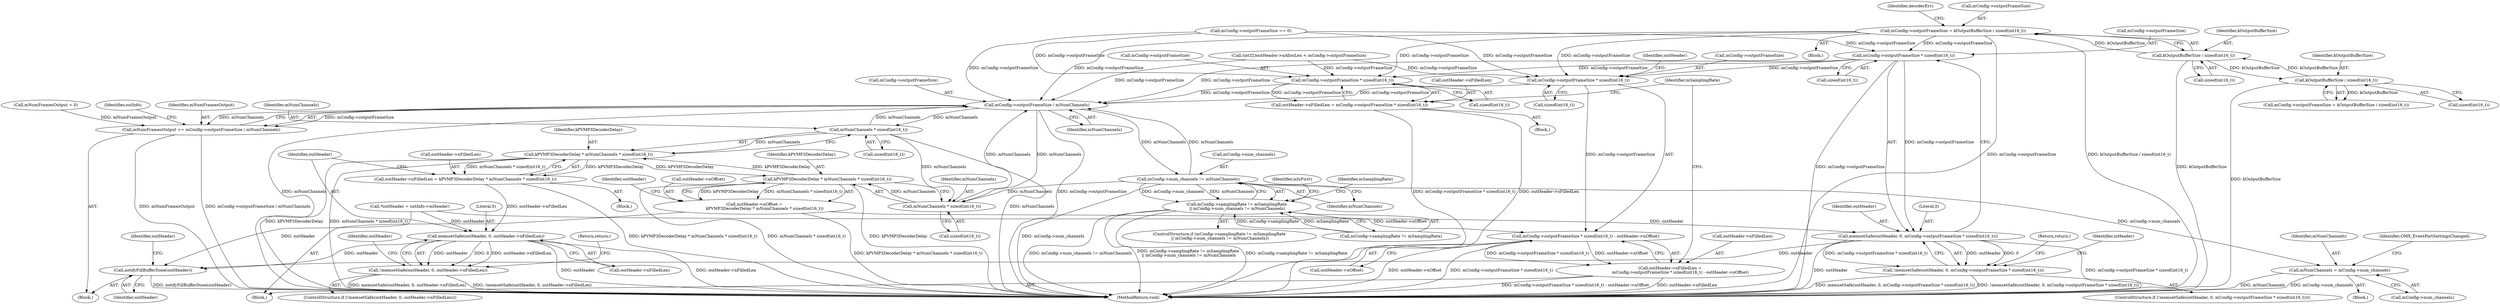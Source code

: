digraph "0_Android_c2639afac631f5c1ffddf70ee8a6fe943d0bedf9@API" {
"1000332" [label="(Call,mConfig->outputFrameSize = kOutputBufferSize / sizeof(int16_t))"];
"1000336" [label="(Call,kOutputBufferSize / sizeof(int16_t))"];
"1000247" [label="(Call,kOutputBufferSize / sizeof(int16_t))"];
"1000394" [label="(Call,mConfig->outputFrameSize * sizeof(int16_t))"];
"1000391" [label="(Call,memsetSafe(outHeader, 0, mConfig->outputFrameSize * sizeof(int16_t)))"];
"1000390" [label="(Call,!memsetSafe(outHeader, 0, mConfig->outputFrameSize * sizeof(int16_t)))"];
"1000559" [label="(Call,notifyFillBufferDone(outHeader))"];
"1000466" [label="(Call,mConfig->outputFrameSize * sizeof(int16_t))"];
"1000465" [label="(Call,mConfig->outputFrameSize * sizeof(int16_t) - outHeader->nOffset)"];
"1000461" [label="(Call,outHeader->nFilledLen =\n                mConfig->outputFrameSize * sizeof(int16_t) - outHeader->nOffset)"];
"1000544" [label="(Call,mConfig->outputFrameSize / mNumChannels)"];
"1000362" [label="(Call,mNumChannels * sizeof(int16_t))"];
"1000360" [label="(Call,kPVMP3DecoderDelay * mNumChannels * sizeof(int16_t))"];
"1000356" [label="(Call,outHeader->nFilledLen = kPVMP3DecoderDelay * mNumChannels * sizeof(int16_t))"];
"1000368" [label="(Call,memsetSafe(outHeader, 0, outHeader->nFilledLen))"];
"1000367" [label="(Call,!memsetSafe(outHeader, 0, outHeader->nFilledLen))"];
"1000455" [label="(Call,kPVMP3DecoderDelay * mNumChannels * sizeof(int16_t))"];
"1000451" [label="(Call,outHeader->nOffset =\n                kPVMP3DecoderDelay * mNumChannels * sizeof(int16_t))"];
"1000457" [label="(Call,mNumChannels * sizeof(int16_t))"];
"1000420" [label="(Call,mConfig->num_channels != mNumChannels)"];
"1000414" [label="(Call,mConfig->samplingRate != mSamplingRate\n || mConfig->num_channels != mNumChannels)"];
"1000431" [label="(Call,mNumChannels = mConfig->num_channels)"];
"1000542" [label="(Call,mNumFramesOutput += mConfig->outputFrameSize / mNumChannels)"];
"1000489" [label="(Call,mConfig->outputFrameSize * sizeof(int16_t))"];
"1000485" [label="(Call,outHeader->nFilledLen = mConfig->outputFrameSize * sizeof(int16_t))"];
"1000343" [label="(Identifier,decoderErr)"];
"1000427" [label="(Identifier,mSamplingRate)"];
"1000369" [label="(Identifier,outHeader)"];
"1000333" [label="(Call,mConfig->outputFrameSize)"];
"1000559" [label="(Call,notifyFillBufferDone(outHeader))"];
"1000364" [label="(Call,sizeof(int16_t))"];
"1000357" [label="(Call,outHeader->nFilledLen)"];
"1000466" [label="(Call,mConfig->outputFrameSize * sizeof(int16_t))"];
"1000458" [label="(Identifier,mNumChannels)"];
"1000338" [label="(Call,sizeof(int16_t))"];
"1000447" [label="(Block,)"];
"1000161" [label="(Call,*outHeader = outInfo->mHeader)"];
"1000190" [label="(Call,mNumFramesOutput = 0)"];
"1000362" [label="(Call,mNumChannels * sizeof(int16_t))"];
"1000446" [label="(Identifier,mIsFirst)"];
"1000363" [label="(Identifier,mNumChannels)"];
"1000457" [label="(Call,mNumChannels * sizeof(int16_t))"];
"1000249" [label="(Call,sizeof(int16_t))"];
"1000432" [label="(Identifier,mNumChannels)"];
"1000371" [label="(Call,outHeader->nFilledLen)"];
"1000421" [label="(Call,mConfig->num_channels)"];
"1000463" [label="(Identifier,outHeader)"];
"1000337" [label="(Identifier,kOutputBufferSize)"];
"1000489" [label="(Call,mConfig->outputFrameSize * sizeof(int16_t))"];
"1000462" [label="(Call,outHeader->nFilledLen)"];
"1000368" [label="(Call,memsetSafe(outHeader, 0, outHeader->nFilledLen))"];
"1000564" [label="(MethodReturn,void)"];
"1000415" [label="(Call,mConfig->samplingRate != mSamplingRate)"];
"1000562" [label="(Identifier,outHeader)"];
"1000451" [label="(Call,outHeader->nOffset =\n                kPVMP3DecoderDelay * mNumChannels * sizeof(int16_t))"];
"1000393" [label="(Literal,0)"];
"1000392" [label="(Identifier,outHeader)"];
"1000551" [label="(Identifier,outInfo)"];
"1000361" [label="(Identifier,kPVMP3DecoderDelay)"];
"1000479" [label="(Block,)"];
"1000424" [label="(Identifier,mNumChannels)"];
"1000350" [label="(Block,)"];
"1000467" [label="(Call,mConfig->outputFrameSize)"];
"1000248" [label="(Identifier,kOutputBufferSize)"];
"1000375" [label="(Return,return;)"];
"1000433" [label="(Call,mConfig->num_channels)"];
"1000413" [label="(ControlStructure,if (mConfig->samplingRate != mSamplingRate\n || mConfig->num_channels != mNumChannels))"];
"1000548" [label="(Identifier,mNumChannels)"];
"1000420" [label="(Call,mConfig->num_channels != mNumChannels)"];
"1000452" [label="(Call,outHeader->nOffset)"];
"1000485" [label="(Call,outHeader->nFilledLen = mConfig->outputFrameSize * sizeof(int16_t))"];
"1000459" [label="(Call,sizeof(int16_t))"];
"1000461" [label="(Call,outHeader->nFilledLen =\n                mConfig->outputFrameSize * sizeof(int16_t) - outHeader->nOffset)"];
"1000455" [label="(Call,kPVMP3DecoderDelay * mNumChannels * sizeof(int16_t))"];
"1000465" [label="(Call,mConfig->outputFrameSize * sizeof(int16_t) - outHeader->nOffset)"];
"1000414" [label="(Call,mConfig->samplingRate != mSamplingRate\n || mConfig->num_channels != mNumChannels)"];
"1000332" [label="(Call,mConfig->outputFrameSize = kOutputBufferSize / sizeof(int16_t))"];
"1000336" [label="(Call,kOutputBufferSize / sizeof(int16_t))"];
"1000398" [label="(Call,sizeof(int16_t))"];
"1000486" [label="(Call,outHeader->nFilledLen)"];
"1000252" [label="(Call,(int32)outHeader->nAllocLen < mConfig->outputFrameSize)"];
"1000331" [label="(Block,)"];
"1000470" [label="(Call,sizeof(int16_t))"];
"1000473" [label="(Identifier,outHeader)"];
"1000133" [label="(Block,)"];
"1000425" [label="(Block,)"];
"1000356" [label="(Call,outHeader->nFilledLen = kPVMP3DecoderDelay * mNumChannels * sizeof(int16_t))"];
"1000360" [label="(Call,kPVMP3DecoderDelay * mNumChannels * sizeof(int16_t))"];
"1000370" [label="(Literal,0)"];
"1000367" [label="(Call,!memsetSafe(outHeader, 0, outHeader->nFilledLen))"];
"1000401" [label="(Return,return;)"];
"1000390" [label="(Call,!memsetSafe(outHeader, 0, mConfig->outputFrameSize * sizeof(int16_t)))"];
"1000378" [label="(Identifier,outHeader)"];
"1000490" [label="(Call,mConfig->outputFrameSize)"];
"1000395" [label="(Call,mConfig->outputFrameSize)"];
"1000495" [label="(Identifier,mSamplingRate)"];
"1000394" [label="(Call,mConfig->outputFrameSize * sizeof(int16_t))"];
"1000545" [label="(Call,mConfig->outputFrameSize)"];
"1000560" [label="(Identifier,outHeader)"];
"1000543" [label="(Identifier,mNumFramesOutput)"];
"1000247" [label="(Call,kOutputBufferSize / sizeof(int16_t))"];
"1000391" [label="(Call,memsetSafe(outHeader, 0, mConfig->outputFrameSize * sizeof(int16_t)))"];
"1000542" [label="(Call,mNumFramesOutput += mConfig->outputFrameSize / mNumChannels)"];
"1000326" [label="(Call,mConfig->outputFrameSize == 0)"];
"1000493" [label="(Call,sizeof(int16_t))"];
"1000437" [label="(Identifier,OMX_EventPortSettingsChanged)"];
"1000544" [label="(Call,mConfig->outputFrameSize / mNumChannels)"];
"1000456" [label="(Identifier,kPVMP3DecoderDelay)"];
"1000431" [label="(Call,mNumChannels = mConfig->num_channels)"];
"1000389" [label="(ControlStructure,if (!memsetSafe(outHeader, 0, mConfig->outputFrameSize * sizeof(int16_t))))"];
"1000472" [label="(Call,outHeader->nOffset)"];
"1000366" [label="(ControlStructure,if (!memsetSafe(outHeader, 0, outHeader->nFilledLen)))"];
"1000243" [label="(Call,mConfig->outputFrameSize = kOutputBufferSize / sizeof(int16_t))"];
"1000403" [label="(Identifier,inHeader)"];
"1000332" -> "1000331"  [label="AST: "];
"1000332" -> "1000336"  [label="CFG: "];
"1000333" -> "1000332"  [label="AST: "];
"1000336" -> "1000332"  [label="AST: "];
"1000343" -> "1000332"  [label="CFG: "];
"1000332" -> "1000564"  [label="DDG: mConfig->outputFrameSize"];
"1000332" -> "1000564"  [label="DDG: kOutputBufferSize / sizeof(int16_t)"];
"1000336" -> "1000332"  [label="DDG: kOutputBufferSize"];
"1000332" -> "1000394"  [label="DDG: mConfig->outputFrameSize"];
"1000332" -> "1000466"  [label="DDG: mConfig->outputFrameSize"];
"1000332" -> "1000489"  [label="DDG: mConfig->outputFrameSize"];
"1000332" -> "1000544"  [label="DDG: mConfig->outputFrameSize"];
"1000336" -> "1000338"  [label="CFG: "];
"1000337" -> "1000336"  [label="AST: "];
"1000338" -> "1000336"  [label="AST: "];
"1000336" -> "1000564"  [label="DDG: kOutputBufferSize"];
"1000336" -> "1000247"  [label="DDG: kOutputBufferSize"];
"1000247" -> "1000336"  [label="DDG: kOutputBufferSize"];
"1000247" -> "1000243"  [label="AST: "];
"1000247" -> "1000249"  [label="CFG: "];
"1000248" -> "1000247"  [label="AST: "];
"1000249" -> "1000247"  [label="AST: "];
"1000243" -> "1000247"  [label="CFG: "];
"1000247" -> "1000564"  [label="DDG: kOutputBufferSize"];
"1000247" -> "1000243"  [label="DDG: kOutputBufferSize"];
"1000394" -> "1000391"  [label="AST: "];
"1000394" -> "1000398"  [label="CFG: "];
"1000395" -> "1000394"  [label="AST: "];
"1000398" -> "1000394"  [label="AST: "];
"1000391" -> "1000394"  [label="CFG: "];
"1000394" -> "1000564"  [label="DDG: mConfig->outputFrameSize"];
"1000394" -> "1000391"  [label="DDG: mConfig->outputFrameSize"];
"1000326" -> "1000394"  [label="DDG: mConfig->outputFrameSize"];
"1000394" -> "1000466"  [label="DDG: mConfig->outputFrameSize"];
"1000394" -> "1000489"  [label="DDG: mConfig->outputFrameSize"];
"1000394" -> "1000544"  [label="DDG: mConfig->outputFrameSize"];
"1000391" -> "1000390"  [label="AST: "];
"1000392" -> "1000391"  [label="AST: "];
"1000393" -> "1000391"  [label="AST: "];
"1000390" -> "1000391"  [label="CFG: "];
"1000391" -> "1000564"  [label="DDG: mConfig->outputFrameSize * sizeof(int16_t)"];
"1000391" -> "1000564"  [label="DDG: outHeader"];
"1000391" -> "1000390"  [label="DDG: outHeader"];
"1000391" -> "1000390"  [label="DDG: 0"];
"1000391" -> "1000390"  [label="DDG: mConfig->outputFrameSize * sizeof(int16_t)"];
"1000161" -> "1000391"  [label="DDG: outHeader"];
"1000391" -> "1000559"  [label="DDG: outHeader"];
"1000390" -> "1000389"  [label="AST: "];
"1000401" -> "1000390"  [label="CFG: "];
"1000403" -> "1000390"  [label="CFG: "];
"1000390" -> "1000564"  [label="DDG: !memsetSafe(outHeader, 0, mConfig->outputFrameSize * sizeof(int16_t))"];
"1000390" -> "1000564"  [label="DDG: memsetSafe(outHeader, 0, mConfig->outputFrameSize * sizeof(int16_t))"];
"1000559" -> "1000133"  [label="AST: "];
"1000559" -> "1000560"  [label="CFG: "];
"1000560" -> "1000559"  [label="AST: "];
"1000562" -> "1000559"  [label="CFG: "];
"1000559" -> "1000564"  [label="DDG: notifyFillBufferDone(outHeader)"];
"1000368" -> "1000559"  [label="DDG: outHeader"];
"1000161" -> "1000559"  [label="DDG: outHeader"];
"1000466" -> "1000465"  [label="AST: "];
"1000466" -> "1000470"  [label="CFG: "];
"1000467" -> "1000466"  [label="AST: "];
"1000470" -> "1000466"  [label="AST: "];
"1000473" -> "1000466"  [label="CFG: "];
"1000466" -> "1000465"  [label="DDG: mConfig->outputFrameSize"];
"1000252" -> "1000466"  [label="DDG: mConfig->outputFrameSize"];
"1000326" -> "1000466"  [label="DDG: mConfig->outputFrameSize"];
"1000466" -> "1000544"  [label="DDG: mConfig->outputFrameSize"];
"1000465" -> "1000461"  [label="AST: "];
"1000465" -> "1000472"  [label="CFG: "];
"1000472" -> "1000465"  [label="AST: "];
"1000461" -> "1000465"  [label="CFG: "];
"1000465" -> "1000564"  [label="DDG: outHeader->nOffset"];
"1000465" -> "1000564"  [label="DDG: mConfig->outputFrameSize * sizeof(int16_t)"];
"1000465" -> "1000461"  [label="DDG: mConfig->outputFrameSize * sizeof(int16_t)"];
"1000465" -> "1000461"  [label="DDG: outHeader->nOffset"];
"1000451" -> "1000465"  [label="DDG: outHeader->nOffset"];
"1000461" -> "1000447"  [label="AST: "];
"1000462" -> "1000461"  [label="AST: "];
"1000495" -> "1000461"  [label="CFG: "];
"1000461" -> "1000564"  [label="DDG: mConfig->outputFrameSize * sizeof(int16_t) - outHeader->nOffset"];
"1000461" -> "1000564"  [label="DDG: outHeader->nFilledLen"];
"1000544" -> "1000542"  [label="AST: "];
"1000544" -> "1000548"  [label="CFG: "];
"1000545" -> "1000544"  [label="AST: "];
"1000548" -> "1000544"  [label="AST: "];
"1000542" -> "1000544"  [label="CFG: "];
"1000544" -> "1000564"  [label="DDG: mNumChannels"];
"1000544" -> "1000564"  [label="DDG: mConfig->outputFrameSize"];
"1000544" -> "1000362"  [label="DDG: mNumChannels"];
"1000544" -> "1000420"  [label="DDG: mNumChannels"];
"1000544" -> "1000457"  [label="DDG: mNumChannels"];
"1000544" -> "1000542"  [label="DDG: mConfig->outputFrameSize"];
"1000544" -> "1000542"  [label="DDG: mNumChannels"];
"1000252" -> "1000544"  [label="DDG: mConfig->outputFrameSize"];
"1000489" -> "1000544"  [label="DDG: mConfig->outputFrameSize"];
"1000326" -> "1000544"  [label="DDG: mConfig->outputFrameSize"];
"1000420" -> "1000544"  [label="DDG: mNumChannels"];
"1000457" -> "1000544"  [label="DDG: mNumChannels"];
"1000362" -> "1000544"  [label="DDG: mNumChannels"];
"1000362" -> "1000360"  [label="AST: "];
"1000362" -> "1000364"  [label="CFG: "];
"1000363" -> "1000362"  [label="AST: "];
"1000364" -> "1000362"  [label="AST: "];
"1000360" -> "1000362"  [label="CFG: "];
"1000362" -> "1000564"  [label="DDG: mNumChannels"];
"1000362" -> "1000360"  [label="DDG: mNumChannels"];
"1000362" -> "1000457"  [label="DDG: mNumChannels"];
"1000360" -> "1000356"  [label="AST: "];
"1000361" -> "1000360"  [label="AST: "];
"1000356" -> "1000360"  [label="CFG: "];
"1000360" -> "1000564"  [label="DDG: kPVMP3DecoderDelay"];
"1000360" -> "1000564"  [label="DDG: mNumChannels * sizeof(int16_t)"];
"1000360" -> "1000356"  [label="DDG: kPVMP3DecoderDelay"];
"1000360" -> "1000356"  [label="DDG: mNumChannels * sizeof(int16_t)"];
"1000455" -> "1000360"  [label="DDG: kPVMP3DecoderDelay"];
"1000360" -> "1000455"  [label="DDG: kPVMP3DecoderDelay"];
"1000356" -> "1000350"  [label="AST: "];
"1000357" -> "1000356"  [label="AST: "];
"1000369" -> "1000356"  [label="CFG: "];
"1000356" -> "1000564"  [label="DDG: kPVMP3DecoderDelay * mNumChannels * sizeof(int16_t)"];
"1000356" -> "1000368"  [label="DDG: outHeader->nFilledLen"];
"1000368" -> "1000367"  [label="AST: "];
"1000368" -> "1000371"  [label="CFG: "];
"1000369" -> "1000368"  [label="AST: "];
"1000370" -> "1000368"  [label="AST: "];
"1000371" -> "1000368"  [label="AST: "];
"1000367" -> "1000368"  [label="CFG: "];
"1000368" -> "1000564"  [label="DDG: outHeader"];
"1000368" -> "1000564"  [label="DDG: outHeader->nFilledLen"];
"1000368" -> "1000367"  [label="DDG: outHeader"];
"1000368" -> "1000367"  [label="DDG: 0"];
"1000368" -> "1000367"  [label="DDG: outHeader->nFilledLen"];
"1000161" -> "1000368"  [label="DDG: outHeader"];
"1000367" -> "1000366"  [label="AST: "];
"1000375" -> "1000367"  [label="CFG: "];
"1000378" -> "1000367"  [label="CFG: "];
"1000367" -> "1000564"  [label="DDG: memsetSafe(outHeader, 0, outHeader->nFilledLen)"];
"1000367" -> "1000564"  [label="DDG: !memsetSafe(outHeader, 0, outHeader->nFilledLen)"];
"1000455" -> "1000451"  [label="AST: "];
"1000455" -> "1000457"  [label="CFG: "];
"1000456" -> "1000455"  [label="AST: "];
"1000457" -> "1000455"  [label="AST: "];
"1000451" -> "1000455"  [label="CFG: "];
"1000455" -> "1000564"  [label="DDG: mNumChannels * sizeof(int16_t)"];
"1000455" -> "1000564"  [label="DDG: kPVMP3DecoderDelay"];
"1000455" -> "1000451"  [label="DDG: kPVMP3DecoderDelay"];
"1000455" -> "1000451"  [label="DDG: mNumChannels * sizeof(int16_t)"];
"1000457" -> "1000455"  [label="DDG: mNumChannels"];
"1000451" -> "1000447"  [label="AST: "];
"1000452" -> "1000451"  [label="AST: "];
"1000463" -> "1000451"  [label="CFG: "];
"1000451" -> "1000564"  [label="DDG: kPVMP3DecoderDelay * mNumChannels * sizeof(int16_t)"];
"1000457" -> "1000459"  [label="CFG: "];
"1000458" -> "1000457"  [label="AST: "];
"1000459" -> "1000457"  [label="AST: "];
"1000420" -> "1000457"  [label="DDG: mNumChannels"];
"1000420" -> "1000414"  [label="AST: "];
"1000420" -> "1000424"  [label="CFG: "];
"1000421" -> "1000420"  [label="AST: "];
"1000424" -> "1000420"  [label="AST: "];
"1000414" -> "1000420"  [label="CFG: "];
"1000420" -> "1000564"  [label="DDG: mConfig->num_channels"];
"1000420" -> "1000414"  [label="DDG: mConfig->num_channels"];
"1000420" -> "1000414"  [label="DDG: mNumChannels"];
"1000420" -> "1000431"  [label="DDG: mConfig->num_channels"];
"1000414" -> "1000413"  [label="AST: "];
"1000414" -> "1000415"  [label="CFG: "];
"1000415" -> "1000414"  [label="AST: "];
"1000427" -> "1000414"  [label="CFG: "];
"1000446" -> "1000414"  [label="CFG: "];
"1000414" -> "1000564"  [label="DDG: mConfig->num_channels != mNumChannels"];
"1000414" -> "1000564"  [label="DDG: mConfig->samplingRate != mSamplingRate\n || mConfig->num_channels != mNumChannels"];
"1000414" -> "1000564"  [label="DDG: mConfig->samplingRate != mSamplingRate"];
"1000415" -> "1000414"  [label="DDG: mConfig->samplingRate"];
"1000415" -> "1000414"  [label="DDG: mSamplingRate"];
"1000431" -> "1000425"  [label="AST: "];
"1000431" -> "1000433"  [label="CFG: "];
"1000432" -> "1000431"  [label="AST: "];
"1000433" -> "1000431"  [label="AST: "];
"1000437" -> "1000431"  [label="CFG: "];
"1000431" -> "1000564"  [label="DDG: mNumChannels"];
"1000431" -> "1000564"  [label="DDG: mConfig->num_channels"];
"1000542" -> "1000133"  [label="AST: "];
"1000543" -> "1000542"  [label="AST: "];
"1000551" -> "1000542"  [label="CFG: "];
"1000542" -> "1000564"  [label="DDG: mNumFramesOutput"];
"1000542" -> "1000564"  [label="DDG: mConfig->outputFrameSize / mNumChannels"];
"1000190" -> "1000542"  [label="DDG: mNumFramesOutput"];
"1000489" -> "1000485"  [label="AST: "];
"1000489" -> "1000493"  [label="CFG: "];
"1000490" -> "1000489"  [label="AST: "];
"1000493" -> "1000489"  [label="AST: "];
"1000485" -> "1000489"  [label="CFG: "];
"1000489" -> "1000485"  [label="DDG: mConfig->outputFrameSize"];
"1000252" -> "1000489"  [label="DDG: mConfig->outputFrameSize"];
"1000326" -> "1000489"  [label="DDG: mConfig->outputFrameSize"];
"1000485" -> "1000479"  [label="AST: "];
"1000486" -> "1000485"  [label="AST: "];
"1000495" -> "1000485"  [label="CFG: "];
"1000485" -> "1000564"  [label="DDG: outHeader->nFilledLen"];
"1000485" -> "1000564"  [label="DDG: mConfig->outputFrameSize * sizeof(int16_t)"];
}
